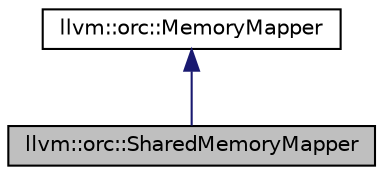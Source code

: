 digraph "llvm::orc::SharedMemoryMapper"
{
 // LATEX_PDF_SIZE
  bgcolor="transparent";
  edge [fontname="Helvetica",fontsize="10",labelfontname="Helvetica",labelfontsize="10"];
  node [fontname="Helvetica",fontsize="10",shape=record];
  Node1 [label="llvm::orc::SharedMemoryMapper",height=0.2,width=0.4,color="black", fillcolor="grey75", style="filled", fontcolor="black",tooltip=" "];
  Node2 -> Node1 [dir="back",color="midnightblue",fontsize="10",style="solid",fontname="Helvetica"];
  Node2 [label="llvm::orc::MemoryMapper",height=0.2,width=0.4,color="black",URL="$classllvm_1_1orc_1_1MemoryMapper.html",tooltip="Manages mapping, content transfer and protections for JIT memory."];
}
